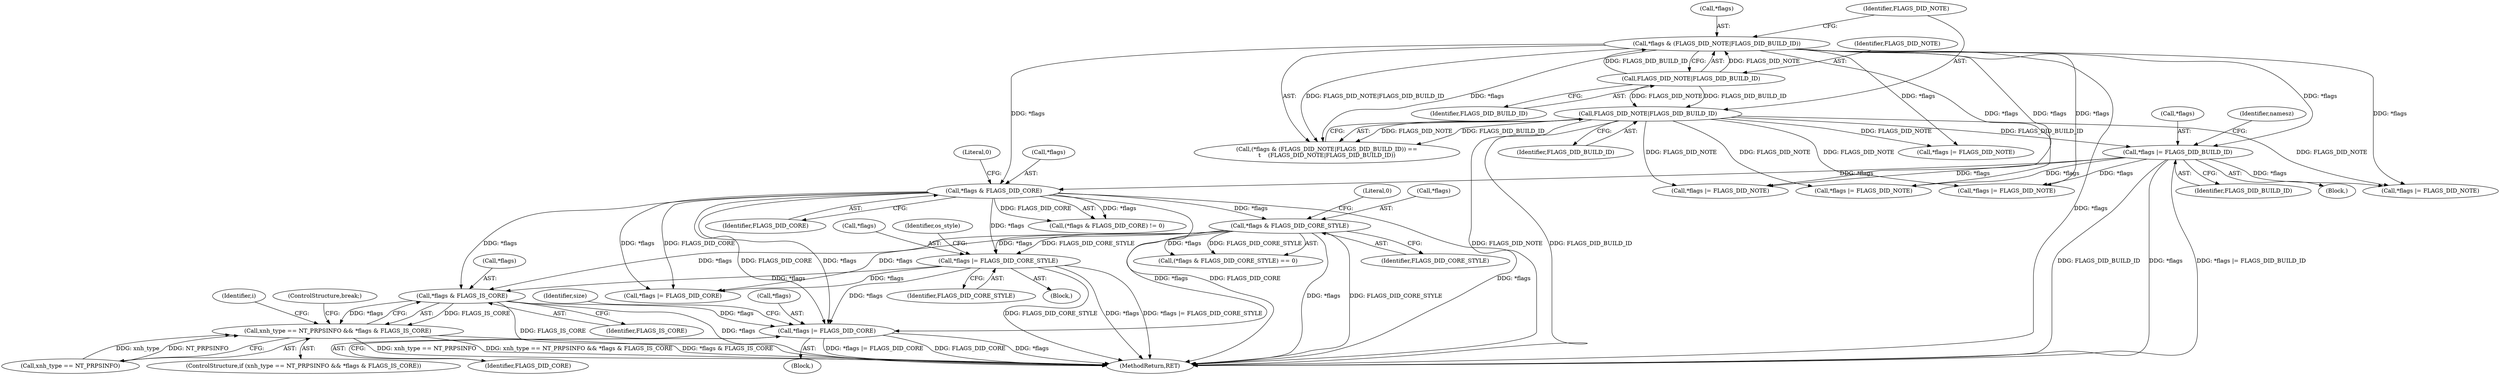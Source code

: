 digraph "0_file_39c7ac1106be844a5296d3eb5971946cc09ffda0@pointer" {
"1001039" [label="(Call,*flags & FLAGS_IS_CORE)"];
"1000940" [label="(Call,*flags & FLAGS_DID_CORE)"];
"1000252" [label="(Call,*flags & (FLAGS_DID_NOTE|FLAGS_DID_BUILD_ID))"];
"1000255" [label="(Call,FLAGS_DID_NOTE|FLAGS_DID_BUILD_ID)"];
"1000518" [label="(Call,*flags |= FLAGS_DID_BUILD_ID)"];
"1000258" [label="(Call,FLAGS_DID_NOTE|FLAGS_DID_BUILD_ID)"];
"1000972" [label="(Call,*flags |= FLAGS_DID_CORE_STYLE)"];
"1000954" [label="(Call,*flags & FLAGS_DID_CORE_STYLE)"];
"1001035" [label="(Call,xnh_type == NT_PRPSINFO && *flags & FLAGS_IS_CORE)"];
"1001227" [label="(Call,*flags |= FLAGS_DID_CORE)"];
"1000939" [label="(Call,(*flags & FLAGS_DID_CORE) != 0)"];
"1000975" [label="(Identifier,FLAGS_DID_CORE_STYLE)"];
"1000259" [label="(Identifier,FLAGS_DID_NOTE)"];
"1001049" [label="(Identifier,i)"];
"1000781" [label="(Call,*flags |= FLAGS_DID_NOTE)"];
"1000955" [label="(Call,*flags)"];
"1000957" [label="(Identifier,FLAGS_DID_CORE_STYLE)"];
"1000972" [label="(Call,*flags |= FLAGS_DID_CORE_STYLE)"];
"1000251" [label="(Call,(*flags & (FLAGS_DID_NOTE|FLAGS_DID_BUILD_ID)) ==\n\t    (FLAGS_DID_NOTE|FLAGS_DID_BUILD_ID))"];
"1000954" [label="(Call,*flags & FLAGS_DID_CORE_STYLE)"];
"1000253" [label="(Call,*flags)"];
"1000977" [label="(Identifier,os_style)"];
"1001234" [label="(ControlStructure,break;)"];
"1000258" [label="(Call,FLAGS_DID_NOTE|FLAGS_DID_BUILD_ID)"];
"1000973" [label="(Call,*flags)"];
"1000857" [label="(Call,*flags |= FLAGS_DID_NOTE)"];
"1000257" [label="(Identifier,FLAGS_DID_BUILD_ID)"];
"1000742" [label="(Call,*flags |= FLAGS_DID_NOTE)"];
"1000959" [label="(Block,)"];
"1000958" [label="(Literal,0)"];
"1000525" [label="(Identifier,namesz)"];
"1001232" [label="(Identifier,size)"];
"1001237" [label="(MethodReturn,RET)"];
"1000260" [label="(Identifier,FLAGS_DID_BUILD_ID)"];
"1000252" [label="(Call,*flags & (FLAGS_DID_NOTE|FLAGS_DID_BUILD_ID))"];
"1001026" [label="(Call,*flags |= FLAGS_DID_CORE)"];
"1000953" [label="(Call,(*flags & FLAGS_DID_CORE_STYLE) == 0)"];
"1000940" [label="(Call,*flags & FLAGS_DID_CORE)"];
"1000470" [label="(Block,)"];
"1001040" [label="(Call,*flags)"];
"1001042" [label="(Identifier,FLAGS_IS_CORE)"];
"1001056" [label="(Block,)"];
"1001036" [label="(Call,xnh_type == NT_PRPSINFO)"];
"1000437" [label="(Call,*flags |= FLAGS_DID_NOTE)"];
"1001228" [label="(Call,*flags)"];
"1001035" [label="(Call,xnh_type == NT_PRPSINFO && *flags & FLAGS_IS_CORE)"];
"1001227" [label="(Call,*flags |= FLAGS_DID_CORE)"];
"1000941" [label="(Call,*flags)"];
"1000943" [label="(Identifier,FLAGS_DID_CORE)"];
"1000944" [label="(Literal,0)"];
"1000521" [label="(Identifier,FLAGS_DID_BUILD_ID)"];
"1000255" [label="(Call,FLAGS_DID_NOTE|FLAGS_DID_BUILD_ID)"];
"1000256" [label="(Identifier,FLAGS_DID_NOTE)"];
"1000519" [label="(Call,*flags)"];
"1001230" [label="(Identifier,FLAGS_DID_CORE)"];
"1001034" [label="(ControlStructure,if (xnh_type == NT_PRPSINFO && *flags & FLAGS_IS_CORE))"];
"1000649" [label="(Call,*flags |= FLAGS_DID_NOTE)"];
"1001039" [label="(Call,*flags & FLAGS_IS_CORE)"];
"1000518" [label="(Call,*flags |= FLAGS_DID_BUILD_ID)"];
"1001039" -> "1001035"  [label="AST: "];
"1001039" -> "1001042"  [label="CFG: "];
"1001040" -> "1001039"  [label="AST: "];
"1001042" -> "1001039"  [label="AST: "];
"1001035" -> "1001039"  [label="CFG: "];
"1001039" -> "1001237"  [label="DDG: *flags"];
"1001039" -> "1001237"  [label="DDG: FLAGS_IS_CORE"];
"1001039" -> "1001035"  [label="DDG: *flags"];
"1001039" -> "1001035"  [label="DDG: FLAGS_IS_CORE"];
"1000940" -> "1001039"  [label="DDG: *flags"];
"1000972" -> "1001039"  [label="DDG: *flags"];
"1000954" -> "1001039"  [label="DDG: *flags"];
"1001039" -> "1001227"  [label="DDG: *flags"];
"1000940" -> "1000939"  [label="AST: "];
"1000940" -> "1000943"  [label="CFG: "];
"1000941" -> "1000940"  [label="AST: "];
"1000943" -> "1000940"  [label="AST: "];
"1000944" -> "1000940"  [label="CFG: "];
"1000940" -> "1001237"  [label="DDG: *flags"];
"1000940" -> "1001237"  [label="DDG: FLAGS_DID_CORE"];
"1000940" -> "1000939"  [label="DDG: *flags"];
"1000940" -> "1000939"  [label="DDG: FLAGS_DID_CORE"];
"1000252" -> "1000940"  [label="DDG: *flags"];
"1000518" -> "1000940"  [label="DDG: *flags"];
"1000940" -> "1000954"  [label="DDG: *flags"];
"1000940" -> "1000972"  [label="DDG: *flags"];
"1000940" -> "1001026"  [label="DDG: *flags"];
"1000940" -> "1001026"  [label="DDG: FLAGS_DID_CORE"];
"1000940" -> "1001227"  [label="DDG: *flags"];
"1000940" -> "1001227"  [label="DDG: FLAGS_DID_CORE"];
"1000252" -> "1000251"  [label="AST: "];
"1000252" -> "1000255"  [label="CFG: "];
"1000253" -> "1000252"  [label="AST: "];
"1000255" -> "1000252"  [label="AST: "];
"1000259" -> "1000252"  [label="CFG: "];
"1000252" -> "1001237"  [label="DDG: *flags"];
"1000252" -> "1000251"  [label="DDG: *flags"];
"1000252" -> "1000251"  [label="DDG: FLAGS_DID_NOTE|FLAGS_DID_BUILD_ID"];
"1000255" -> "1000252"  [label="DDG: FLAGS_DID_NOTE"];
"1000255" -> "1000252"  [label="DDG: FLAGS_DID_BUILD_ID"];
"1000252" -> "1000437"  [label="DDG: *flags"];
"1000252" -> "1000518"  [label="DDG: *flags"];
"1000252" -> "1000649"  [label="DDG: *flags"];
"1000252" -> "1000742"  [label="DDG: *flags"];
"1000252" -> "1000781"  [label="DDG: *flags"];
"1000252" -> "1000857"  [label="DDG: *flags"];
"1000255" -> "1000257"  [label="CFG: "];
"1000256" -> "1000255"  [label="AST: "];
"1000257" -> "1000255"  [label="AST: "];
"1000255" -> "1000258"  [label="DDG: FLAGS_DID_NOTE"];
"1000255" -> "1000258"  [label="DDG: FLAGS_DID_BUILD_ID"];
"1000518" -> "1000470"  [label="AST: "];
"1000518" -> "1000521"  [label="CFG: "];
"1000519" -> "1000518"  [label="AST: "];
"1000521" -> "1000518"  [label="AST: "];
"1000525" -> "1000518"  [label="CFG: "];
"1000518" -> "1001237"  [label="DDG: *flags"];
"1000518" -> "1001237"  [label="DDG: *flags |= FLAGS_DID_BUILD_ID"];
"1000518" -> "1001237"  [label="DDG: FLAGS_DID_BUILD_ID"];
"1000258" -> "1000518"  [label="DDG: FLAGS_DID_BUILD_ID"];
"1000518" -> "1000649"  [label="DDG: *flags"];
"1000518" -> "1000742"  [label="DDG: *flags"];
"1000518" -> "1000781"  [label="DDG: *flags"];
"1000518" -> "1000857"  [label="DDG: *flags"];
"1000258" -> "1000251"  [label="AST: "];
"1000258" -> "1000260"  [label="CFG: "];
"1000259" -> "1000258"  [label="AST: "];
"1000260" -> "1000258"  [label="AST: "];
"1000251" -> "1000258"  [label="CFG: "];
"1000258" -> "1001237"  [label="DDG: FLAGS_DID_NOTE"];
"1000258" -> "1001237"  [label="DDG: FLAGS_DID_BUILD_ID"];
"1000258" -> "1000251"  [label="DDG: FLAGS_DID_NOTE"];
"1000258" -> "1000251"  [label="DDG: FLAGS_DID_BUILD_ID"];
"1000258" -> "1000437"  [label="DDG: FLAGS_DID_NOTE"];
"1000258" -> "1000649"  [label="DDG: FLAGS_DID_NOTE"];
"1000258" -> "1000742"  [label="DDG: FLAGS_DID_NOTE"];
"1000258" -> "1000781"  [label="DDG: FLAGS_DID_NOTE"];
"1000258" -> "1000857"  [label="DDG: FLAGS_DID_NOTE"];
"1000972" -> "1000959"  [label="AST: "];
"1000972" -> "1000975"  [label="CFG: "];
"1000973" -> "1000972"  [label="AST: "];
"1000975" -> "1000972"  [label="AST: "];
"1000977" -> "1000972"  [label="CFG: "];
"1000972" -> "1001237"  [label="DDG: *flags |= FLAGS_DID_CORE_STYLE"];
"1000972" -> "1001237"  [label="DDG: FLAGS_DID_CORE_STYLE"];
"1000972" -> "1001237"  [label="DDG: *flags"];
"1000954" -> "1000972"  [label="DDG: *flags"];
"1000954" -> "1000972"  [label="DDG: FLAGS_DID_CORE_STYLE"];
"1000972" -> "1001026"  [label="DDG: *flags"];
"1000972" -> "1001227"  [label="DDG: *flags"];
"1000954" -> "1000953"  [label="AST: "];
"1000954" -> "1000957"  [label="CFG: "];
"1000955" -> "1000954"  [label="AST: "];
"1000957" -> "1000954"  [label="AST: "];
"1000958" -> "1000954"  [label="CFG: "];
"1000954" -> "1001237"  [label="DDG: FLAGS_DID_CORE_STYLE"];
"1000954" -> "1001237"  [label="DDG: *flags"];
"1000954" -> "1000953"  [label="DDG: *flags"];
"1000954" -> "1000953"  [label="DDG: FLAGS_DID_CORE_STYLE"];
"1000954" -> "1001026"  [label="DDG: *flags"];
"1000954" -> "1001227"  [label="DDG: *flags"];
"1001035" -> "1001034"  [label="AST: "];
"1001035" -> "1001036"  [label="CFG: "];
"1001036" -> "1001035"  [label="AST: "];
"1001049" -> "1001035"  [label="CFG: "];
"1001234" -> "1001035"  [label="CFG: "];
"1001035" -> "1001237"  [label="DDG: xnh_type == NT_PRPSINFO"];
"1001035" -> "1001237"  [label="DDG: xnh_type == NT_PRPSINFO && *flags & FLAGS_IS_CORE"];
"1001035" -> "1001237"  [label="DDG: *flags & FLAGS_IS_CORE"];
"1001036" -> "1001035"  [label="DDG: xnh_type"];
"1001036" -> "1001035"  [label="DDG: NT_PRPSINFO"];
"1001227" -> "1001056"  [label="AST: "];
"1001227" -> "1001230"  [label="CFG: "];
"1001228" -> "1001227"  [label="AST: "];
"1001230" -> "1001227"  [label="AST: "];
"1001232" -> "1001227"  [label="CFG: "];
"1001227" -> "1001237"  [label="DDG: FLAGS_DID_CORE"];
"1001227" -> "1001237"  [label="DDG: *flags"];
"1001227" -> "1001237"  [label="DDG: *flags |= FLAGS_DID_CORE"];
}

